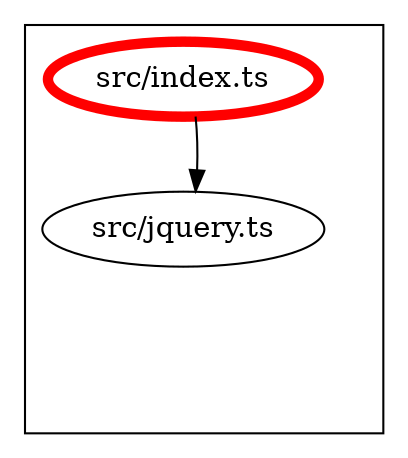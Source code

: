 digraph "dependency-graph-@siteimprove/alfa-jquery" {
  compound = true;
  "src/jquery.ts";
  subgraph "cluster_src" {
    color = "#000000";
    label = "";
    "src/index.ts" [
      label = "src/index.ts";
      color = "#ff0000";
      penwidth = 5;
    ];
    "exit_src" [
      style = "invis";
    ];
    "src/jquery.ts" [
      label = "src/jquery.ts";
    ];
    "src/index.ts" -> "exit_src" [
      style = "invis";
    ];
    "src/jquery.ts" -> "exit_src" [
      style = "invis";
    ];
  }
  "src/index.ts" -> "src/jquery.ts" [
    style = "invis";
  ];
  "src/index.ts" -> "src/jquery.ts" [
    style = "solid";
    color = "black";
  ];
}